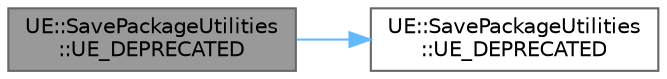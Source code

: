 digraph "UE::SavePackageUtilities::UE_DEPRECATED"
{
 // INTERACTIVE_SVG=YES
 // LATEX_PDF_SIZE
  bgcolor="transparent";
  edge [fontname=Helvetica,fontsize=10,labelfontname=Helvetica,labelfontsize=10];
  node [fontname=Helvetica,fontsize=10,shape=box,height=0.2,width=0.4];
  rankdir="LR";
  Node1 [id="Node000001",label="UE::SavePackageUtilities\l::UE_DEPRECATED",height=0.2,width=0.4,color="gray40", fillcolor="grey60", style="filled", fontcolor="black",tooltip=" "];
  Node1 -> Node2 [id="edge1_Node000001_Node000002",color="steelblue1",style="solid",tooltip=" "];
  Node2 [id="Node000002",label="UE::SavePackageUtilities\l::UE_DEPRECATED",height=0.2,width=0.4,color="grey40", fillcolor="white", style="filled",URL="$dc/d7c/namespaceUE_1_1SavePackageUtilities.html#a9b697e6624df3384f18c678b445d98a2",tooltip=" "];
}
